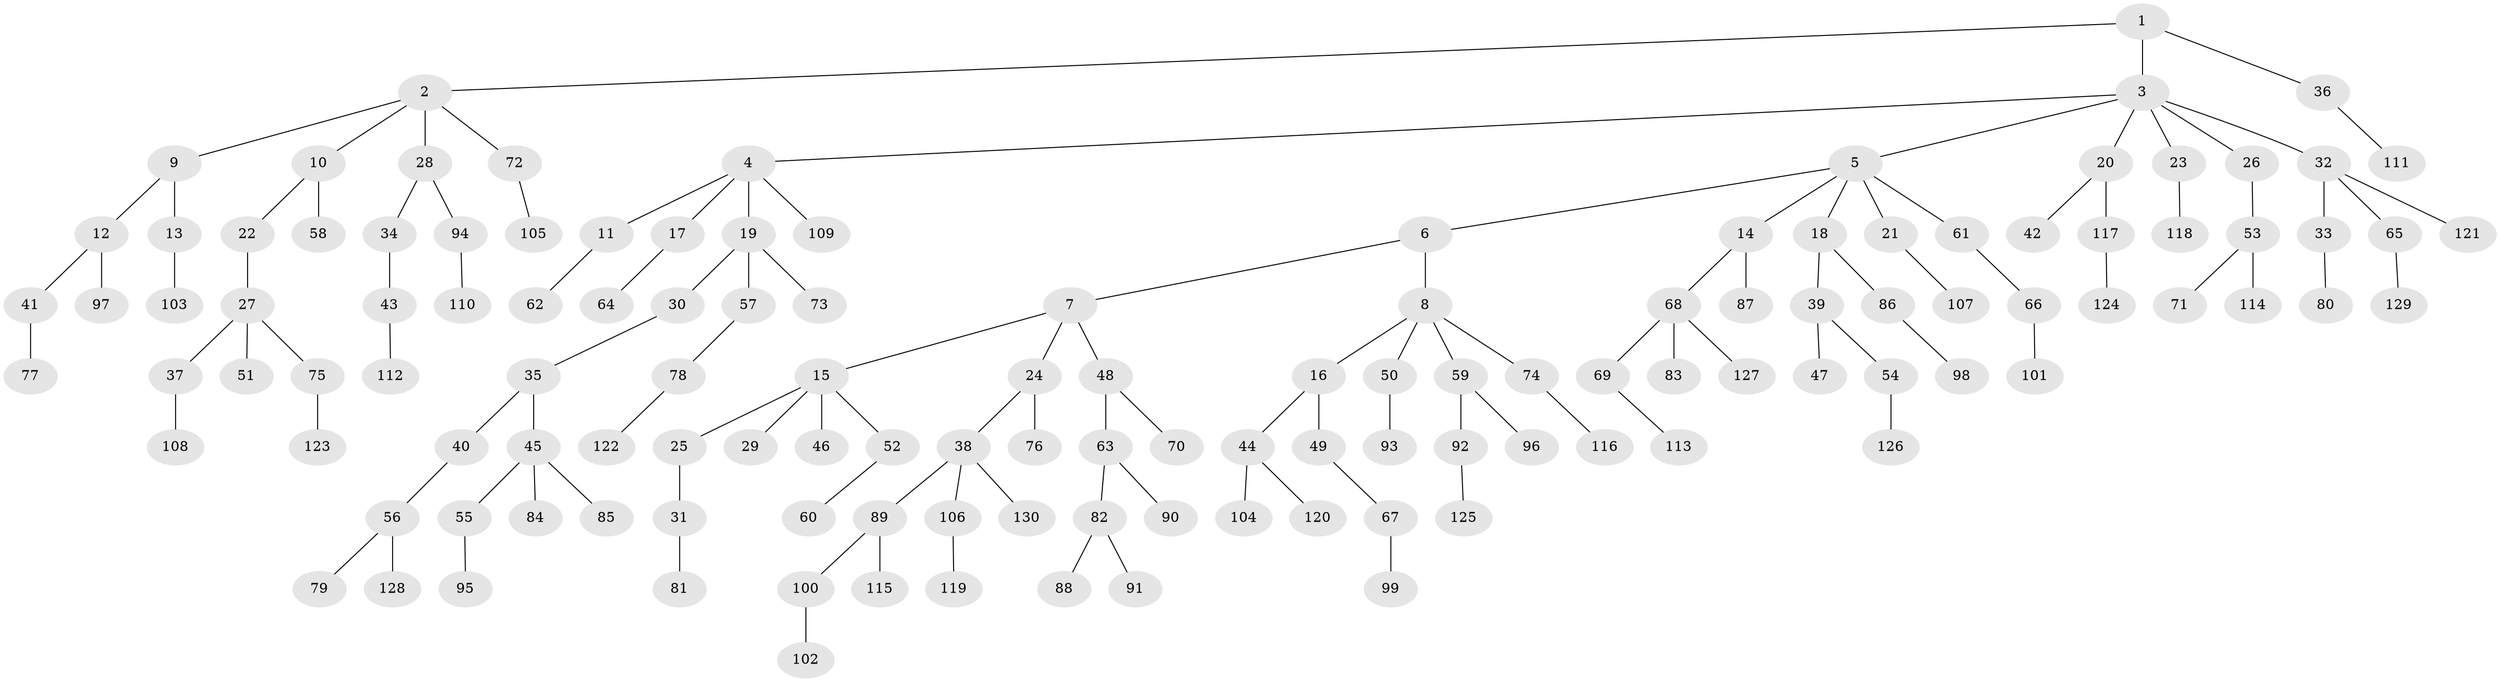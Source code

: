 // coarse degree distribution, {6: 0.02197802197802198, 11: 0.01098901098901099, 7: 0.01098901098901099, 5: 0.02197802197802198, 3: 0.15384615384615385, 1: 0.5494505494505495, 4: 0.03296703296703297, 2: 0.1978021978021978}
// Generated by graph-tools (version 1.1) at 2025/19/03/04/25 18:19:13]
// undirected, 130 vertices, 129 edges
graph export_dot {
graph [start="1"]
  node [color=gray90,style=filled];
  1;
  2;
  3;
  4;
  5;
  6;
  7;
  8;
  9;
  10;
  11;
  12;
  13;
  14;
  15;
  16;
  17;
  18;
  19;
  20;
  21;
  22;
  23;
  24;
  25;
  26;
  27;
  28;
  29;
  30;
  31;
  32;
  33;
  34;
  35;
  36;
  37;
  38;
  39;
  40;
  41;
  42;
  43;
  44;
  45;
  46;
  47;
  48;
  49;
  50;
  51;
  52;
  53;
  54;
  55;
  56;
  57;
  58;
  59;
  60;
  61;
  62;
  63;
  64;
  65;
  66;
  67;
  68;
  69;
  70;
  71;
  72;
  73;
  74;
  75;
  76;
  77;
  78;
  79;
  80;
  81;
  82;
  83;
  84;
  85;
  86;
  87;
  88;
  89;
  90;
  91;
  92;
  93;
  94;
  95;
  96;
  97;
  98;
  99;
  100;
  101;
  102;
  103;
  104;
  105;
  106;
  107;
  108;
  109;
  110;
  111;
  112;
  113;
  114;
  115;
  116;
  117;
  118;
  119;
  120;
  121;
  122;
  123;
  124;
  125;
  126;
  127;
  128;
  129;
  130;
  1 -- 2;
  1 -- 3;
  1 -- 36;
  2 -- 9;
  2 -- 10;
  2 -- 28;
  2 -- 72;
  3 -- 4;
  3 -- 5;
  3 -- 20;
  3 -- 23;
  3 -- 26;
  3 -- 32;
  4 -- 11;
  4 -- 17;
  4 -- 19;
  4 -- 109;
  5 -- 6;
  5 -- 14;
  5 -- 18;
  5 -- 21;
  5 -- 61;
  6 -- 7;
  6 -- 8;
  7 -- 15;
  7 -- 24;
  7 -- 48;
  8 -- 16;
  8 -- 50;
  8 -- 59;
  8 -- 74;
  9 -- 12;
  9 -- 13;
  10 -- 22;
  10 -- 58;
  11 -- 62;
  12 -- 41;
  12 -- 97;
  13 -- 103;
  14 -- 68;
  14 -- 87;
  15 -- 25;
  15 -- 29;
  15 -- 46;
  15 -- 52;
  16 -- 44;
  16 -- 49;
  17 -- 64;
  18 -- 39;
  18 -- 86;
  19 -- 30;
  19 -- 57;
  19 -- 73;
  20 -- 42;
  20 -- 117;
  21 -- 107;
  22 -- 27;
  23 -- 118;
  24 -- 38;
  24 -- 76;
  25 -- 31;
  26 -- 53;
  27 -- 37;
  27 -- 51;
  27 -- 75;
  28 -- 34;
  28 -- 94;
  30 -- 35;
  31 -- 81;
  32 -- 33;
  32 -- 65;
  32 -- 121;
  33 -- 80;
  34 -- 43;
  35 -- 40;
  35 -- 45;
  36 -- 111;
  37 -- 108;
  38 -- 89;
  38 -- 106;
  38 -- 130;
  39 -- 47;
  39 -- 54;
  40 -- 56;
  41 -- 77;
  43 -- 112;
  44 -- 104;
  44 -- 120;
  45 -- 55;
  45 -- 84;
  45 -- 85;
  48 -- 63;
  48 -- 70;
  49 -- 67;
  50 -- 93;
  52 -- 60;
  53 -- 71;
  53 -- 114;
  54 -- 126;
  55 -- 95;
  56 -- 79;
  56 -- 128;
  57 -- 78;
  59 -- 92;
  59 -- 96;
  61 -- 66;
  63 -- 82;
  63 -- 90;
  65 -- 129;
  66 -- 101;
  67 -- 99;
  68 -- 69;
  68 -- 83;
  68 -- 127;
  69 -- 113;
  72 -- 105;
  74 -- 116;
  75 -- 123;
  78 -- 122;
  82 -- 88;
  82 -- 91;
  86 -- 98;
  89 -- 100;
  89 -- 115;
  92 -- 125;
  94 -- 110;
  100 -- 102;
  106 -- 119;
  117 -- 124;
}
